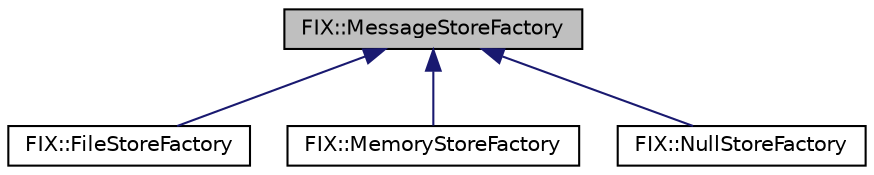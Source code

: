 digraph "FIX::MessageStoreFactory"
{
  edge [fontname="Helvetica",fontsize="10",labelfontname="Helvetica",labelfontsize="10"];
  node [fontname="Helvetica",fontsize="10",shape=record];
  Node0 [label="FIX::MessageStoreFactory",height=0.2,width=0.4,color="black", fillcolor="grey75", style="filled", fontcolor="black"];
  Node0 -> Node1 [dir="back",color="midnightblue",fontsize="10",style="solid",fontname="Helvetica"];
  Node1 [label="FIX::FileStoreFactory",height=0.2,width=0.4,color="black", fillcolor="white", style="filled",URL="$class_f_i_x_1_1_file_store_factory.html",tooltip="Creates a file based implementation of MessageStore. "];
  Node0 -> Node2 [dir="back",color="midnightblue",fontsize="10",style="solid",fontname="Helvetica"];
  Node2 [label="FIX::MemoryStoreFactory",height=0.2,width=0.4,color="black", fillcolor="white", style="filled",URL="$class_f_i_x_1_1_memory_store_factory.html",tooltip="Creates a memory based implementation of MessageStore. "];
  Node0 -> Node3 [dir="back",color="midnightblue",fontsize="10",style="solid",fontname="Helvetica"];
  Node3 [label="FIX::NullStoreFactory",height=0.2,width=0.4,color="black", fillcolor="white", style="filled",URL="$class_f_i_x_1_1_null_store_factory.html",tooltip="Null implementation of MessageStore. "];
}
